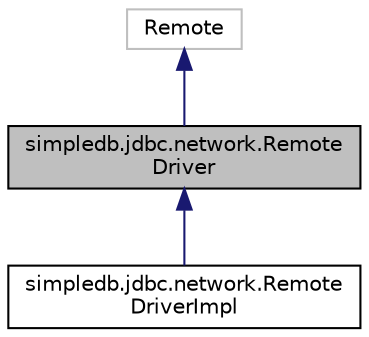 digraph "simpledb.jdbc.network.RemoteDriver"
{
  edge [fontname="Helvetica",fontsize="10",labelfontname="Helvetica",labelfontsize="10"];
  node [fontname="Helvetica",fontsize="10",shape=record];
  Node0 [label="simpledb.jdbc.network.Remote\lDriver",height=0.2,width=0.4,color="black", fillcolor="grey75", style="filled", fontcolor="black"];
  Node1 -> Node0 [dir="back",color="midnightblue",fontsize="10",style="solid"];
  Node1 [label="Remote",height=0.2,width=0.4,color="grey75", fillcolor="white", style="filled"];
  Node0 -> Node2 [dir="back",color="midnightblue",fontsize="10",style="solid"];
  Node2 [label="simpledb.jdbc.network.Remote\lDriverImpl",height=0.2,width=0.4,color="black", fillcolor="white", style="filled",URL="$classsimpledb_1_1jdbc_1_1network_1_1RemoteDriverImpl.html"];
}
